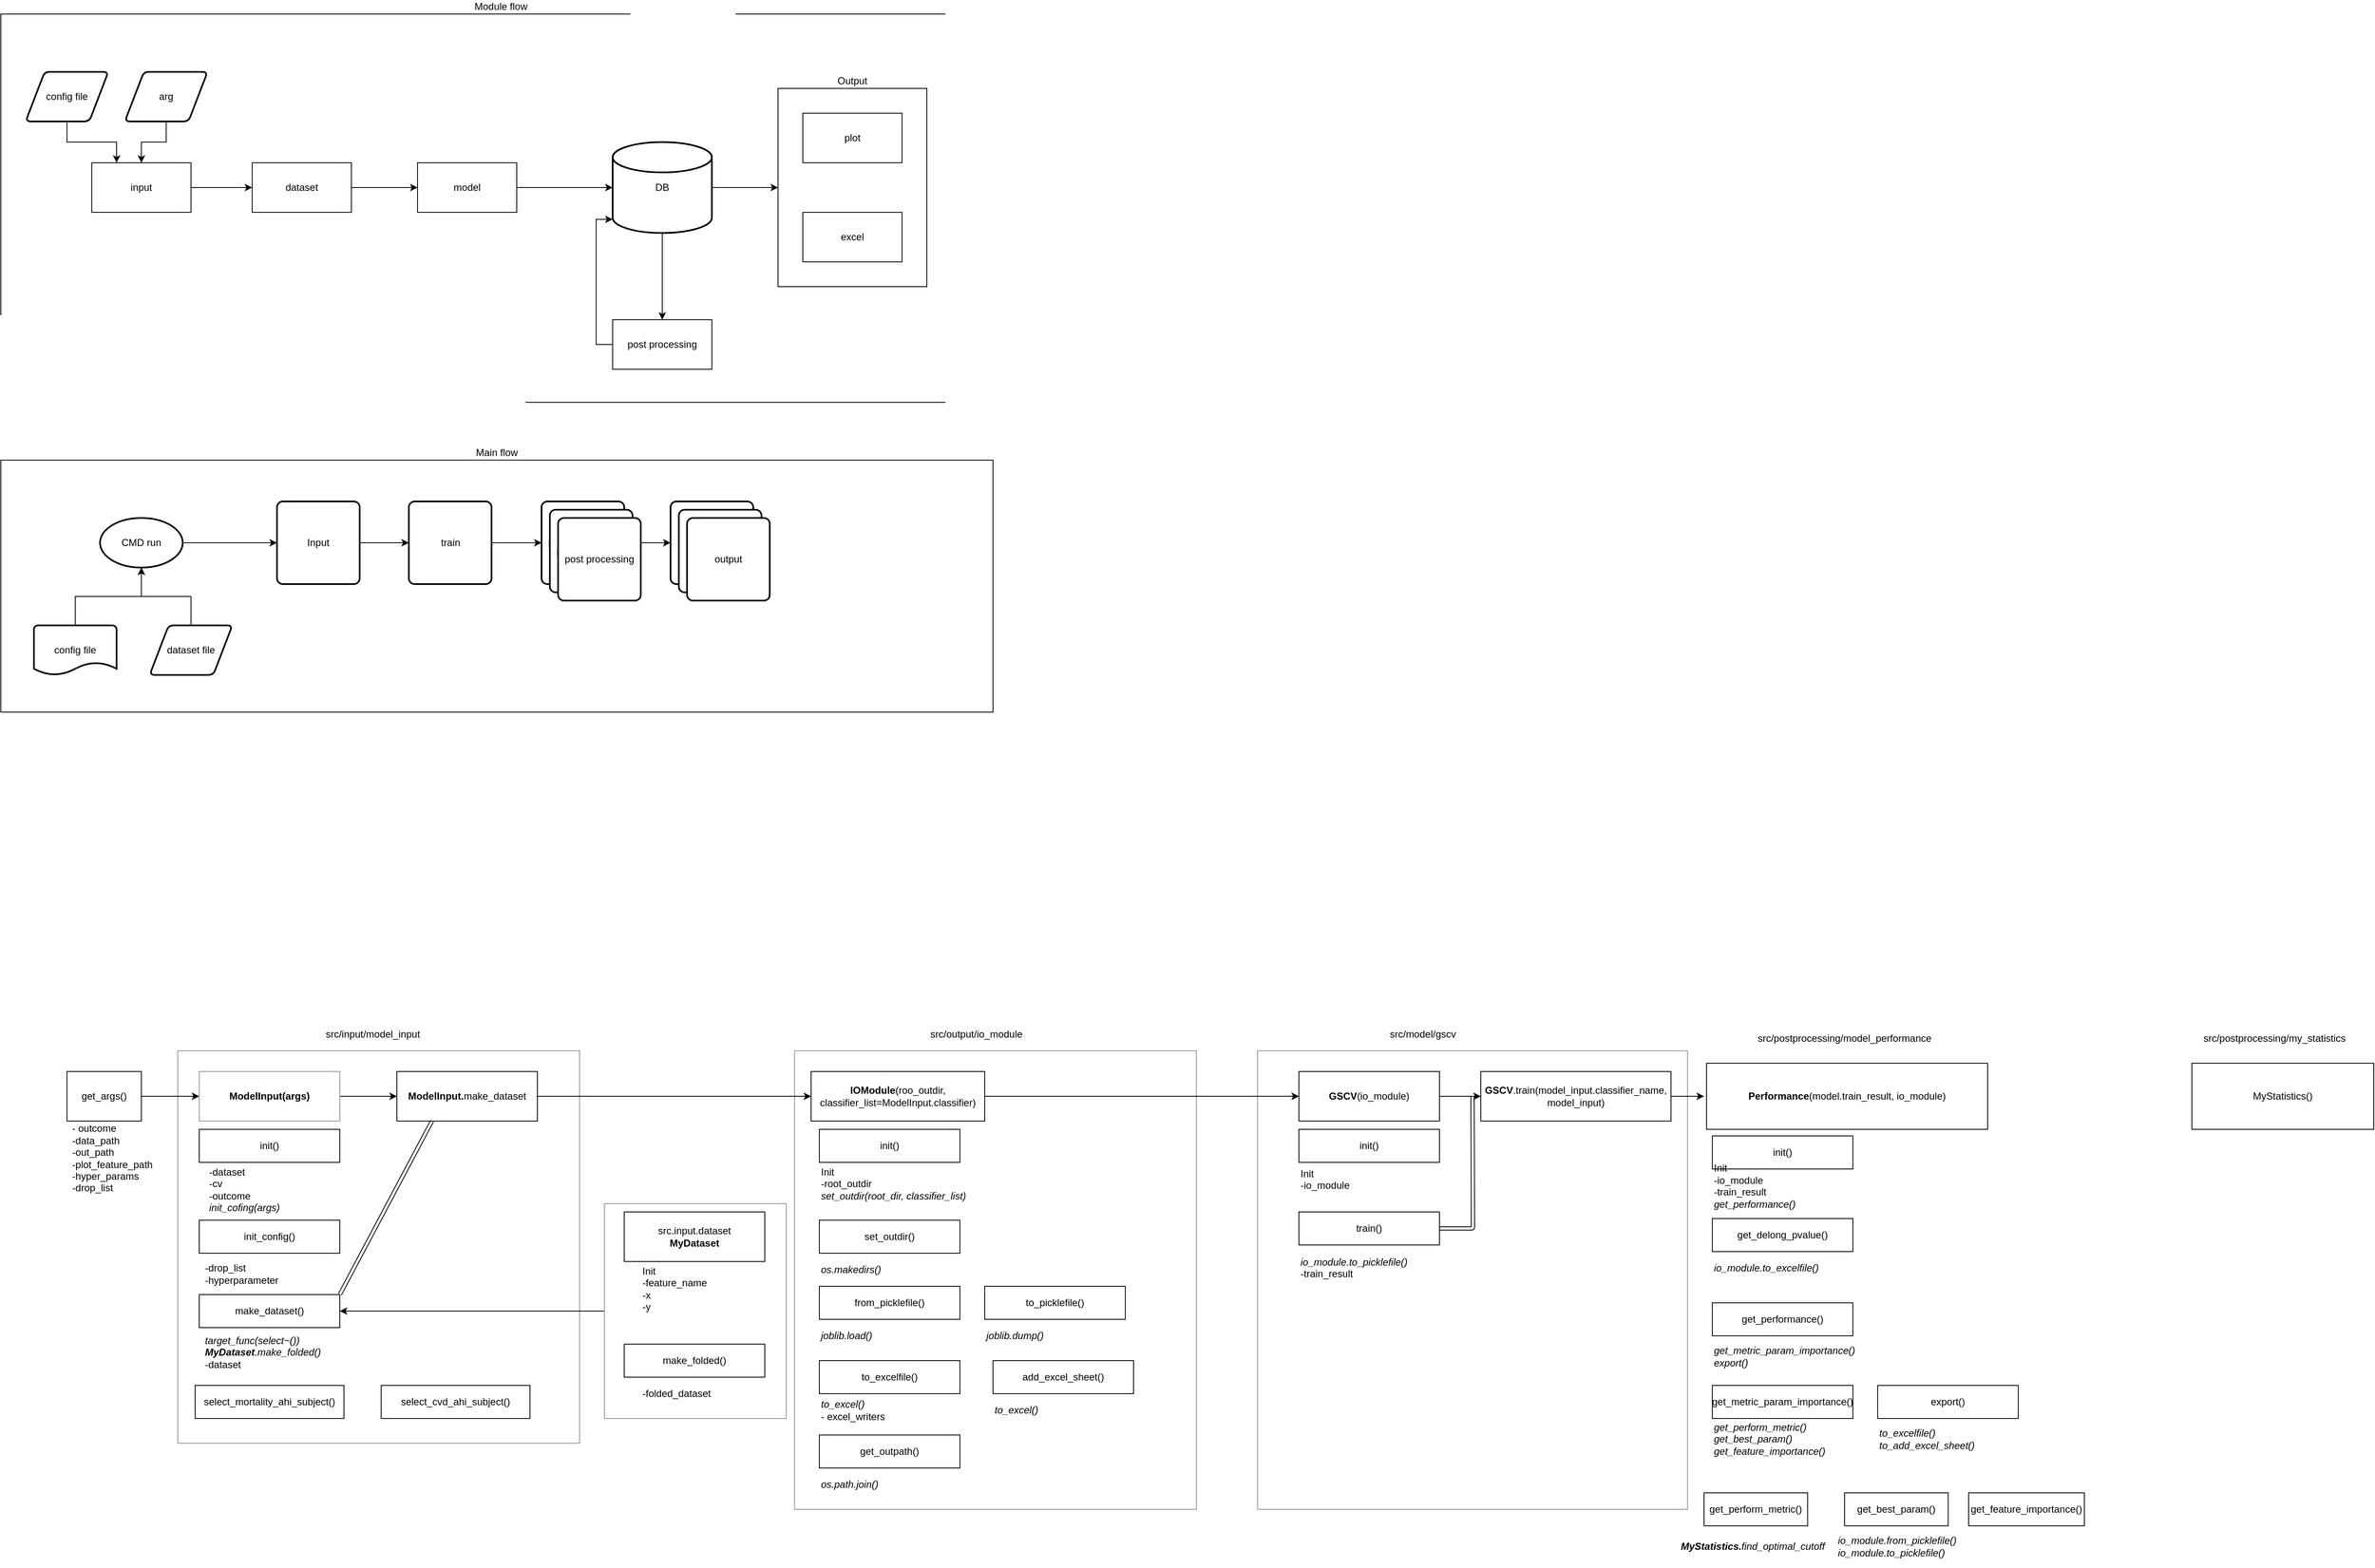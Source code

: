<mxfile>
    <diagram id="n4hsIXVrt1B-6BEfhKFh" name="페이지-1">
        <mxGraphModel dx="3871" dy="1431" grid="1" gridSize="10" guides="1" tooltips="1" connect="1" arrows="1" fold="1" page="1" pageScale="1" pageWidth="827" pageHeight="1169" math="0" shadow="0">
            <root>
                <mxCell id="0"/>
                <mxCell id="1" parent="0"/>
                <mxCell id="125" value="" style="rounded=0;whiteSpace=wrap;html=1;strokeColor=#949494;" vertex="1" parent="1">
                    <mxGeometry x="1470" y="1275" width="520" height="555" as="geometry"/>
                </mxCell>
                <mxCell id="96" value="" style="rounded=0;whiteSpace=wrap;html=1;strokeColor=#949494;" vertex="1" parent="1">
                    <mxGeometry x="910" y="1275" width="486" height="555" as="geometry"/>
                </mxCell>
                <mxCell id="73" value="" style="rounded=0;whiteSpace=wrap;html=1;strokeColor=#949494;" vertex="1" parent="1">
                    <mxGeometry x="164" y="1275" width="486" height="475" as="geometry"/>
                </mxCell>
                <mxCell id="2" value="Main flow" style="rounded=0;whiteSpace=wrap;html=1;labelPosition=center;verticalLabelPosition=top;align=center;verticalAlign=bottom;" parent="1" vertex="1">
                    <mxGeometry x="-50" y="560" width="1200" height="305" as="geometry"/>
                </mxCell>
                <mxCell id="3" value="Module flow" style="rounded=0;whiteSpace=wrap;html=1;labelPosition=center;verticalLabelPosition=top;align=center;verticalAlign=bottom;" parent="1" vertex="1">
                    <mxGeometry x="-50" y="20" width="1210" height="470" as="geometry"/>
                </mxCell>
                <mxCell id="4" value="Output" style="rounded=0;whiteSpace=wrap;html=1;labelPosition=center;verticalLabelPosition=top;align=center;verticalAlign=bottom;" parent="1" vertex="1">
                    <mxGeometry x="890" y="110" width="180" height="240" as="geometry"/>
                </mxCell>
                <mxCell id="5" style="edgeStyle=orthogonalEdgeStyle;rounded=0;orthogonalLoop=1;jettySize=auto;html=1;exitX=1;exitY=0.5;exitDx=0;exitDy=0;" parent="1" source="6" target="18" edge="1">
                    <mxGeometry relative="1" as="geometry"/>
                </mxCell>
                <mxCell id="6" value="model" style="rounded=0;whiteSpace=wrap;html=1;" parent="1" vertex="1">
                    <mxGeometry x="454" y="200" width="120" height="60" as="geometry"/>
                </mxCell>
                <mxCell id="7" style="edgeStyle=orthogonalEdgeStyle;rounded=0;orthogonalLoop=1;jettySize=auto;html=1;exitX=1;exitY=0.5;exitDx=0;exitDy=0;entryX=0;entryY=0.5;entryDx=0;entryDy=0;" parent="1" source="8" target="6" edge="1">
                    <mxGeometry relative="1" as="geometry"/>
                </mxCell>
                <mxCell id="8" value="dataset" style="rounded=0;whiteSpace=wrap;html=1;" parent="1" vertex="1">
                    <mxGeometry x="254" y="200" width="120" height="60" as="geometry"/>
                </mxCell>
                <mxCell id="9" style="edgeStyle=orthogonalEdgeStyle;rounded=0;orthogonalLoop=1;jettySize=auto;html=1;exitX=1;exitY=0.5;exitDx=0;exitDy=0;entryX=0;entryY=0.5;entryDx=0;entryDy=0;" parent="1" source="10" target="8" edge="1">
                    <mxGeometry relative="1" as="geometry"/>
                </mxCell>
                <mxCell id="10" value="input" style="rounded=0;whiteSpace=wrap;html=1;" parent="1" vertex="1">
                    <mxGeometry x="60" y="200" width="120" height="60" as="geometry"/>
                </mxCell>
                <mxCell id="11" style="edgeStyle=orthogonalEdgeStyle;rounded=0;orthogonalLoop=1;jettySize=auto;html=1;exitX=0.5;exitY=1;exitDx=0;exitDy=0;entryX=0.25;entryY=0;entryDx=0;entryDy=0;" parent="1" source="12" target="10" edge="1">
                    <mxGeometry relative="1" as="geometry"/>
                </mxCell>
                <mxCell id="12" value="config file" style="shape=parallelogram;html=1;strokeWidth=2;perimeter=parallelogramPerimeter;whiteSpace=wrap;rounded=1;arcSize=12;size=0.23;" parent="1" vertex="1">
                    <mxGeometry x="-20" y="90" width="100" height="60" as="geometry"/>
                </mxCell>
                <mxCell id="13" style="edgeStyle=orthogonalEdgeStyle;rounded=0;orthogonalLoop=1;jettySize=auto;html=1;exitX=0.5;exitY=1;exitDx=0;exitDy=0;entryX=0.5;entryY=0;entryDx=0;entryDy=0;" parent="1" source="14" target="10" edge="1">
                    <mxGeometry relative="1" as="geometry"/>
                </mxCell>
                <mxCell id="14" value="arg" style="shape=parallelogram;html=1;strokeWidth=2;perimeter=parallelogramPerimeter;whiteSpace=wrap;rounded=1;arcSize=12;size=0.23;" parent="1" vertex="1">
                    <mxGeometry x="100" y="90" width="100" height="60" as="geometry"/>
                </mxCell>
                <mxCell id="15" value="post processing" style="rounded=0;whiteSpace=wrap;html=1;" parent="1" vertex="1">
                    <mxGeometry x="690" y="390" width="120" height="60" as="geometry"/>
                </mxCell>
                <mxCell id="16" style="edgeStyle=orthogonalEdgeStyle;rounded=0;orthogonalLoop=1;jettySize=auto;html=1;exitX=0.5;exitY=1;exitDx=0;exitDy=0;exitPerimeter=0;" parent="1" source="18" target="15" edge="1">
                    <mxGeometry relative="1" as="geometry"/>
                </mxCell>
                <mxCell id="17" style="edgeStyle=orthogonalEdgeStyle;rounded=0;orthogonalLoop=1;jettySize=auto;html=1;exitX=1;exitY=0.5;exitDx=0;exitDy=0;exitPerimeter=0;entryX=0;entryY=0.5;entryDx=0;entryDy=0;" parent="1" source="18" target="4" edge="1">
                    <mxGeometry relative="1" as="geometry"/>
                </mxCell>
                <mxCell id="18" value="DB" style="strokeWidth=2;html=1;shape=mxgraph.flowchart.database;whiteSpace=wrap;" parent="1" vertex="1">
                    <mxGeometry x="690" y="175" width="120" height="110" as="geometry"/>
                </mxCell>
                <mxCell id="19" style="edgeStyle=orthogonalEdgeStyle;rounded=0;orthogonalLoop=1;jettySize=auto;html=1;exitX=0;exitY=0.5;exitDx=0;exitDy=0;entryX=0;entryY=0.85;entryDx=0;entryDy=0;entryPerimeter=0;" parent="1" source="15" target="18" edge="1">
                    <mxGeometry relative="1" as="geometry"/>
                </mxCell>
                <mxCell id="20" value="plot" style="rounded=0;whiteSpace=wrap;html=1;" parent="1" vertex="1">
                    <mxGeometry x="920" y="140" width="120" height="60" as="geometry"/>
                </mxCell>
                <mxCell id="21" value="excel" style="rounded=0;whiteSpace=wrap;html=1;" parent="1" vertex="1">
                    <mxGeometry x="920" y="260" width="120" height="60" as="geometry"/>
                </mxCell>
                <mxCell id="22" style="edgeStyle=orthogonalEdgeStyle;rounded=0;orthogonalLoop=1;jettySize=auto;html=1;exitX=1;exitY=0.5;exitDx=0;exitDy=0;exitPerimeter=0;" parent="1" source="23" target="27" edge="1">
                    <mxGeometry relative="1" as="geometry"/>
                </mxCell>
                <mxCell id="23" value="CMD run" style="strokeWidth=2;html=1;shape=mxgraph.flowchart.start_1;whiteSpace=wrap;" parent="1" vertex="1">
                    <mxGeometry x="70" y="630" width="100" height="60" as="geometry"/>
                </mxCell>
                <mxCell id="24" value="config file" style="strokeWidth=2;html=1;shape=mxgraph.flowchart.document2;whiteSpace=wrap;size=0.25;" parent="1" vertex="1">
                    <mxGeometry x="-10" y="760" width="100" height="60" as="geometry"/>
                </mxCell>
                <mxCell id="25" style="edgeStyle=orthogonalEdgeStyle;rounded=0;orthogonalLoop=1;jettySize=auto;html=1;exitX=0.5;exitY=0;exitDx=0;exitDy=0;exitPerimeter=0;entryX=0.5;entryY=1;entryDx=0;entryDy=0;entryPerimeter=0;" parent="1" source="24" target="23" edge="1">
                    <mxGeometry relative="1" as="geometry"/>
                </mxCell>
                <mxCell id="26" style="edgeStyle=orthogonalEdgeStyle;rounded=0;orthogonalLoop=1;jettySize=auto;html=1;exitX=1;exitY=0.5;exitDx=0;exitDy=0;entryX=0;entryY=0.5;entryDx=0;entryDy=0;" parent="1" source="27" target="29" edge="1">
                    <mxGeometry relative="1" as="geometry"/>
                </mxCell>
                <mxCell id="27" value="Input" style="rounded=1;whiteSpace=wrap;html=1;absoluteArcSize=1;arcSize=14;strokeWidth=2;" parent="1" vertex="1">
                    <mxGeometry x="284" y="610" width="100" height="100" as="geometry"/>
                </mxCell>
                <mxCell id="28" style="edgeStyle=orthogonalEdgeStyle;rounded=0;orthogonalLoop=1;jettySize=auto;html=1;exitX=1;exitY=0.5;exitDx=0;exitDy=0;entryX=0;entryY=0.5;entryDx=0;entryDy=0;" parent="1" source="29" target="31" edge="1">
                    <mxGeometry relative="1" as="geometry"/>
                </mxCell>
                <mxCell id="29" value="train" style="rounded=1;whiteSpace=wrap;html=1;absoluteArcSize=1;arcSize=14;strokeWidth=2;" parent="1" vertex="1">
                    <mxGeometry x="443.5" y="610" width="100" height="100" as="geometry"/>
                </mxCell>
                <mxCell id="30" style="edgeStyle=orthogonalEdgeStyle;rounded=0;orthogonalLoop=1;jettySize=auto;html=1;exitX=1;exitY=0.5;exitDx=0;exitDy=0;" parent="1" source="31" target="32" edge="1">
                    <mxGeometry relative="1" as="geometry"/>
                </mxCell>
                <mxCell id="31" value="post processing" style="rounded=1;whiteSpace=wrap;html=1;absoluteArcSize=1;arcSize=14;strokeWidth=2;" parent="1" vertex="1">
                    <mxGeometry x="604" y="610" width="100" height="100" as="geometry"/>
                </mxCell>
                <mxCell id="32" value="output" style="rounded=1;whiteSpace=wrap;html=1;absoluteArcSize=1;arcSize=14;strokeWidth=2;" parent="1" vertex="1">
                    <mxGeometry x="760" y="610" width="100" height="100" as="geometry"/>
                </mxCell>
                <mxCell id="33" value="output" style="rounded=1;whiteSpace=wrap;html=1;absoluteArcSize=1;arcSize=14;strokeWidth=2;" parent="1" vertex="1">
                    <mxGeometry x="770" y="620" width="100" height="100" as="geometry"/>
                </mxCell>
                <mxCell id="34" value="output" style="rounded=1;whiteSpace=wrap;html=1;absoluteArcSize=1;arcSize=14;strokeWidth=2;" parent="1" vertex="1">
                    <mxGeometry x="780" y="630" width="100" height="100" as="geometry"/>
                </mxCell>
                <mxCell id="35" value="post processing" style="rounded=1;whiteSpace=wrap;html=1;absoluteArcSize=1;arcSize=14;strokeWidth=2;" parent="1" vertex="1">
                    <mxGeometry x="614" y="620" width="100" height="100" as="geometry"/>
                </mxCell>
                <mxCell id="36" value="post processing" style="rounded=1;whiteSpace=wrap;html=1;absoluteArcSize=1;arcSize=14;strokeWidth=2;" parent="1" vertex="1">
                    <mxGeometry x="624" y="630" width="100" height="100" as="geometry"/>
                </mxCell>
                <mxCell id="37" value="dataset file" style="shape=parallelogram;html=1;strokeWidth=2;perimeter=parallelogramPerimeter;whiteSpace=wrap;rounded=1;arcSize=12;size=0.23;" parent="1" vertex="1">
                    <mxGeometry x="130" y="760" width="100" height="60" as="geometry"/>
                </mxCell>
                <mxCell id="38" style="edgeStyle=orthogonalEdgeStyle;rounded=0;orthogonalLoop=1;jettySize=auto;html=1;exitX=0.5;exitY=0;exitDx=0;exitDy=0;entryX=0.5;entryY=1;entryDx=0;entryDy=0;entryPerimeter=0;" parent="1" source="37" target="23" edge="1">
                    <mxGeometry relative="1" as="geometry"/>
                </mxCell>
                <mxCell id="41" value="" style="edgeStyle=none;html=1;" edge="1" parent="1" source="39" target="40">
                    <mxGeometry relative="1" as="geometry"/>
                </mxCell>
                <mxCell id="39" value="get_args()" style="rounded=0;whiteSpace=wrap;html=1;" vertex="1" parent="1">
                    <mxGeometry x="30" y="1300" width="90" height="60" as="geometry"/>
                </mxCell>
                <mxCell id="47" style="edgeStyle=none;html=1;entryX=0;entryY=0.5;entryDx=0;entryDy=0;" edge="1" parent="1" source="40" target="42">
                    <mxGeometry relative="1" as="geometry">
                        <mxPoint x="590" y="1330" as="sourcePoint"/>
                    </mxGeometry>
                </mxCell>
                <mxCell id="40" value="&lt;b&gt;ModelInput(args)&lt;/b&gt;" style="rounded=0;whiteSpace=wrap;html=1;strokeColor=#949494;" vertex="1" parent="1">
                    <mxGeometry x="190" y="1300" width="170" height="60" as="geometry"/>
                </mxCell>
                <mxCell id="74" style="edgeStyle=none;html=1;exitX=1;exitY=0.5;exitDx=0;exitDy=0;entryX=0;entryY=0.5;entryDx=0;entryDy=0;" edge="1" parent="1" source="42" target="43">
                    <mxGeometry relative="1" as="geometry"/>
                </mxCell>
                <mxCell id="42" value="&lt;b&gt;ModelInput.&lt;/b&gt;make_dataset" style="rounded=0;whiteSpace=wrap;html=1;" vertex="1" parent="1">
                    <mxGeometry x="429" y="1300" width="170" height="60" as="geometry"/>
                </mxCell>
                <mxCell id="48" style="edgeStyle=none;html=1;exitX=1;exitY=0.5;exitDx=0;exitDy=0;entryX=0;entryY=0.5;entryDx=0;entryDy=0;" edge="1" parent="1" source="43" target="44">
                    <mxGeometry relative="1" as="geometry"/>
                </mxCell>
                <mxCell id="43" value="&lt;b&gt;IOModule&lt;/b&gt;(roo_outdir, classifier_list=ModelInput.classifier)" style="rounded=0;whiteSpace=wrap;html=1;" vertex="1" parent="1">
                    <mxGeometry x="930" y="1300" width="210" height="60" as="geometry"/>
                </mxCell>
                <mxCell id="53" value="&lt;div style=&quot;text-align: left;&quot;&gt;&lt;span style=&quot;background-color: initial;&quot;&gt;- outcome&lt;/span&gt;&lt;/div&gt;&lt;div style=&quot;text-align: left;&quot;&gt;&lt;span style=&quot;background-color: initial;&quot;&gt;-data_path&lt;/span&gt;&lt;/div&gt;&lt;div style=&quot;text-align: left;&quot;&gt;&lt;span style=&quot;background-color: initial;&quot;&gt;-out_path&lt;/span&gt;&lt;/div&gt;&lt;div style=&quot;text-align: left;&quot;&gt;&lt;span style=&quot;background-color: initial;&quot;&gt;-plot_feature_path&lt;/span&gt;&lt;/div&gt;&lt;div style=&quot;text-align: left;&quot;&gt;&lt;span style=&quot;background-color: initial;&quot;&gt;-hyper_params&lt;/span&gt;&lt;/div&gt;&lt;div style=&quot;text-align: left;&quot;&gt;&lt;span style=&quot;background-color: initial;&quot;&gt;-drop_list&lt;/span&gt;&lt;/div&gt;" style="text;html=1;strokeColor=none;fillColor=none;align=center;verticalAlign=middle;whiteSpace=wrap;rounded=0;" vertex="1" parent="1">
                    <mxGeometry y="1390" width="170" height="30" as="geometry"/>
                </mxCell>
                <mxCell id="56" value="&lt;div style=&quot;&quot;&gt;&lt;span style=&quot;background-color: initial;&quot;&gt;-dataset&lt;/span&gt;&lt;br&gt;&lt;/div&gt;&lt;div style=&quot;&quot;&gt;-cv&lt;/div&gt;&lt;div style=&quot;&quot;&gt;-outcome&lt;/div&gt;&lt;div style=&quot;&quot;&gt;&lt;i&gt;init_cofing(args)&lt;/i&gt;&lt;/div&gt;" style="text;html=1;strokeColor=none;fillColor=none;align=left;verticalAlign=middle;whiteSpace=wrap;rounded=0;shadow=1;" vertex="1" parent="1">
                    <mxGeometry x="200" y="1410" width="130" height="65" as="geometry"/>
                </mxCell>
                <mxCell id="59" value="init_config()" style="rounded=0;whiteSpace=wrap;html=1;" vertex="1" parent="1">
                    <mxGeometry x="190" y="1480" width="170" height="40" as="geometry"/>
                </mxCell>
                <mxCell id="61" value="&lt;div style=&quot;&quot;&gt;-drop_list&lt;/div&gt;&lt;div style=&quot;&quot;&gt;-hyperparameter&lt;/div&gt;" style="text;html=1;strokeColor=none;fillColor=none;align=left;verticalAlign=middle;whiteSpace=wrap;rounded=0;" vertex="1" parent="1">
                    <mxGeometry x="195" y="1525" width="160" height="40" as="geometry"/>
                </mxCell>
                <mxCell id="63" value="&lt;div style=&quot;&quot;&gt;&lt;i&gt;target_func(select~())&lt;/i&gt;&lt;/div&gt;&lt;div style=&quot;&quot;&gt;&lt;i&gt;&lt;b&gt;MyDataset&lt;/b&gt;.&lt;span style=&quot;background-color: initial;&quot;&gt;make_folded()&lt;/span&gt;&lt;/i&gt;&lt;/div&gt;&lt;div style=&quot;&quot;&gt;&lt;span style=&quot;background-color: initial;&quot;&gt;-dataset&lt;/span&gt;&lt;br&gt;&lt;/div&gt;" style="text;html=1;strokeColor=none;fillColor=none;align=left;verticalAlign=middle;whiteSpace=wrap;rounded=0;" vertex="1" parent="1">
                    <mxGeometry x="195" y="1620" width="160" height="40" as="geometry"/>
                </mxCell>
                <mxCell id="81" style="edgeStyle=none;html=1;exitX=1;exitY=0;exitDx=0;exitDy=0;entryX=0.25;entryY=1;entryDx=0;entryDy=0;shape=link;" edge="1" parent="1" source="64" target="42">
                    <mxGeometry relative="1" as="geometry"/>
                </mxCell>
                <mxCell id="64" value="make_dataset()" style="rounded=0;whiteSpace=wrap;html=1;" vertex="1" parent="1">
                    <mxGeometry x="190" y="1570" width="170" height="40" as="geometry"/>
                </mxCell>
                <mxCell id="72" style="edgeStyle=none;html=1;exitX=0;exitY=0.5;exitDx=0;exitDy=0;entryX=1;entryY=0.5;entryDx=0;entryDy=0;" edge="1" parent="1" source="70" target="64">
                    <mxGeometry relative="1" as="geometry"/>
                </mxCell>
                <mxCell id="76" value="" style="group" vertex="1" connectable="0" parent="1">
                    <mxGeometry x="680" y="1460" width="220" height="260" as="geometry"/>
                </mxCell>
                <mxCell id="70" value="" style="rounded=0;whiteSpace=wrap;html=1;strokeColor=#949494;" vertex="1" parent="76">
                    <mxGeometry width="220" height="260" as="geometry"/>
                </mxCell>
                <mxCell id="68" value="" style="group" vertex="1" connectable="0" parent="76">
                    <mxGeometry x="24" y="10" width="170" height="240" as="geometry"/>
                </mxCell>
                <mxCell id="58" value="src.input.dataset &lt;br&gt;&lt;b&gt;MyDataset&lt;/b&gt;" style="rounded=0;whiteSpace=wrap;html=1;" vertex="1" parent="68">
                    <mxGeometry width="170" height="60" as="geometry"/>
                </mxCell>
                <mxCell id="65" value="&lt;div style=&quot;&quot;&gt;&lt;span style=&quot;background-color: initial;&quot;&gt;Init&lt;/span&gt;&lt;/div&gt;&lt;div style=&quot;&quot;&gt;-feature_name&lt;br&gt;&lt;/div&gt;&lt;div style=&quot;&quot;&gt;-x&lt;/div&gt;&lt;div style=&quot;&quot;&gt;-y&lt;/div&gt;" style="text;html=1;strokeColor=none;fillColor=none;align=left;verticalAlign=middle;whiteSpace=wrap;rounded=0;" vertex="1" parent="68">
                    <mxGeometry x="20" y="60" width="130" height="65" as="geometry"/>
                </mxCell>
                <mxCell id="66" value="make_folded()" style="rounded=0;whiteSpace=wrap;html=1;" vertex="1" parent="68">
                    <mxGeometry y="160" width="170" height="40" as="geometry"/>
                </mxCell>
                <mxCell id="67" value="&lt;div style=&quot;&quot;&gt;-folded_dataset&lt;/div&gt;" style="text;html=1;strokeColor=none;fillColor=none;align=left;verticalAlign=middle;whiteSpace=wrap;rounded=0;" vertex="1" parent="68">
                    <mxGeometry x="20" y="200" width="130" height="40" as="geometry"/>
                </mxCell>
                <mxCell id="90" value="" style="group" vertex="1" connectable="0" parent="1">
                    <mxGeometry x="185" y="1680" width="180" height="90" as="geometry"/>
                </mxCell>
                <mxCell id="87" value="select_mortality_ahi_subject()" style="rounded=0;whiteSpace=wrap;html=1;" vertex="1" parent="90">
                    <mxGeometry width="180" height="40" as="geometry"/>
                </mxCell>
                <mxCell id="95" value="" style="group" vertex="1" connectable="0" parent="1">
                    <mxGeometry x="2013" y="1290" width="340" height="280" as="geometry"/>
                </mxCell>
                <mxCell id="49" value="&lt;b&gt;Performance&lt;/b&gt;(model.train_result, io_module)" style="rounded=0;whiteSpace=wrap;html=1;" vertex="1" parent="95">
                    <mxGeometry width="340" height="80" as="geometry"/>
                </mxCell>
                <mxCell id="134" value="init()" style="rounded=0;whiteSpace=wrap;html=1;" vertex="1" parent="95">
                    <mxGeometry x="7" y="88" width="170" height="40" as="geometry"/>
                </mxCell>
                <mxCell id="135" value="&lt;div style=&quot;&quot;&gt;&lt;span style=&quot;background-color: initial;&quot;&gt;Init&lt;/span&gt;&lt;/div&gt;&lt;div style=&quot;&quot;&gt;-io_module&lt;/div&gt;&lt;div style=&quot;&quot;&gt;-train_result&lt;/div&gt;&lt;div style=&quot;&quot;&gt;&lt;i&gt;get_performance()&lt;/i&gt;&lt;/div&gt;&lt;div style=&quot;&quot;&gt;&lt;br&gt;&lt;/div&gt;&lt;div style=&quot;&quot;&gt;&lt;br&gt;&lt;/div&gt;" style="text;html=1;strokeColor=none;fillColor=none;align=left;verticalAlign=middle;whiteSpace=wrap;rounded=0;" vertex="1" parent="95">
                    <mxGeometry x="7" y="138" width="190" height="50" as="geometry"/>
                </mxCell>
                <mxCell id="136" value="get_delong_pvalue()" style="rounded=0;whiteSpace=wrap;html=1;" vertex="1" parent="95">
                    <mxGeometry x="7" y="188" width="170" height="40" as="geometry"/>
                </mxCell>
                <mxCell id="137" value="&lt;div style=&quot;&quot;&gt;&lt;i&gt;io_module.to_excelfile()&lt;/i&gt;&lt;/div&gt;&lt;div style=&quot;&quot;&gt;&lt;br&gt;&lt;/div&gt;" style="text;html=1;strokeColor=none;fillColor=none;align=left;verticalAlign=middle;whiteSpace=wrap;rounded=0;" vertex="1" parent="95">
                    <mxGeometry x="7" y="230" width="190" height="50" as="geometry"/>
                </mxCell>
                <mxCell id="97" value="&lt;div style=&quot;&quot;&gt;&lt;span style=&quot;background-color: initial;&quot;&gt;Init&lt;/span&gt;&lt;/div&gt;&lt;div style=&quot;&quot;&gt;-root_outdir&lt;/div&gt;&lt;div style=&quot;&quot;&gt;&lt;i&gt;set_outdir(root_dir, classifier_list)&lt;/i&gt;&lt;/div&gt;&lt;div style=&quot;&quot;&gt;&lt;br&gt;&lt;/div&gt;" style="text;html=1;strokeColor=none;fillColor=none;align=left;verticalAlign=middle;whiteSpace=wrap;rounded=0;" vertex="1" parent="1">
                    <mxGeometry x="940" y="1410" width="190" height="65" as="geometry"/>
                </mxCell>
                <mxCell id="98" value="init()" style="rounded=0;whiteSpace=wrap;html=1;" vertex="1" parent="1">
                    <mxGeometry x="190" y="1370" width="170" height="40" as="geometry"/>
                </mxCell>
                <mxCell id="99" value="init()" style="rounded=0;whiteSpace=wrap;html=1;" vertex="1" parent="1">
                    <mxGeometry x="940" y="1370" width="170" height="40" as="geometry"/>
                </mxCell>
                <mxCell id="100" value="&lt;div style=&quot;&quot;&gt;&lt;i&gt;os.makedirs()&lt;/i&gt;&lt;/div&gt;" style="text;html=1;strokeColor=none;fillColor=none;align=left;verticalAlign=middle;whiteSpace=wrap;rounded=0;" vertex="1" parent="1">
                    <mxGeometry x="940" y="1520" width="190" height="40" as="geometry"/>
                </mxCell>
                <mxCell id="101" value="set_outdir()" style="rounded=0;whiteSpace=wrap;html=1;" vertex="1" parent="1">
                    <mxGeometry x="940" y="1480" width="170" height="40" as="geometry"/>
                </mxCell>
                <mxCell id="102" value="from_picklefile()" style="rounded=0;whiteSpace=wrap;html=1;" vertex="1" parent="1">
                    <mxGeometry x="940" y="1560" width="170" height="40" as="geometry"/>
                </mxCell>
                <mxCell id="103" value="&lt;div style=&quot;&quot;&gt;&lt;i&gt;joblib.load()&lt;/i&gt;&lt;/div&gt;" style="text;html=1;strokeColor=none;fillColor=none;align=left;verticalAlign=middle;whiteSpace=wrap;rounded=0;" vertex="1" parent="1">
                    <mxGeometry x="940" y="1600" width="190" height="40" as="geometry"/>
                </mxCell>
                <mxCell id="108" value="&lt;div style=&quot;&quot;&gt;&lt;i&gt;joblib.dump()&lt;/i&gt;&lt;/div&gt;" style="text;html=1;strokeColor=none;fillColor=none;align=left;verticalAlign=middle;whiteSpace=wrap;rounded=0;" vertex="1" parent="1">
                    <mxGeometry x="1140" y="1600" width="190" height="40" as="geometry"/>
                </mxCell>
                <mxCell id="109" value="to_picklefile()" style="rounded=0;whiteSpace=wrap;html=1;" vertex="1" parent="1">
                    <mxGeometry x="1140" y="1560" width="170" height="40" as="geometry"/>
                </mxCell>
                <mxCell id="110" value="&lt;div style=&quot;&quot;&gt;&lt;i style=&quot;background-color: initial;&quot;&gt;to_excel()&lt;/i&gt;&lt;br&gt;&lt;/div&gt;&lt;div style=&quot;&quot;&gt;- excel_writers&lt;/div&gt;" style="text;html=1;strokeColor=none;fillColor=none;align=left;verticalAlign=middle;whiteSpace=wrap;rounded=0;" vertex="1" parent="1">
                    <mxGeometry x="940" y="1690" width="190" height="40" as="geometry"/>
                </mxCell>
                <mxCell id="111" value="to_excelfile()" style="rounded=0;whiteSpace=wrap;html=1;" vertex="1" parent="1">
                    <mxGeometry x="940" y="1650" width="170" height="40" as="geometry"/>
                </mxCell>
                <mxCell id="112" value="add_excel_sheet()" style="rounded=0;whiteSpace=wrap;html=1;" vertex="1" parent="1">
                    <mxGeometry x="1150" y="1650" width="170" height="40" as="geometry"/>
                </mxCell>
                <mxCell id="113" value="&lt;div style=&quot;&quot;&gt;&lt;i&gt;to_excel()&lt;/i&gt;&lt;/div&gt;" style="text;html=1;strokeColor=none;fillColor=none;align=left;verticalAlign=middle;whiteSpace=wrap;rounded=0;" vertex="1" parent="1">
                    <mxGeometry x="1150" y="1690" width="190" height="40" as="geometry"/>
                </mxCell>
                <mxCell id="114" value="&lt;div style=&quot;&quot;&gt;&lt;i&gt;os.path.join()&lt;/i&gt;&lt;/div&gt;" style="text;html=1;strokeColor=none;fillColor=none;align=left;verticalAlign=middle;whiteSpace=wrap;rounded=0;" vertex="1" parent="1">
                    <mxGeometry x="940" y="1780" width="190" height="40" as="geometry"/>
                </mxCell>
                <mxCell id="115" value="get_outpath()" style="rounded=0;whiteSpace=wrap;html=1;" vertex="1" parent="1">
                    <mxGeometry x="940" y="1740" width="170" height="40" as="geometry"/>
                </mxCell>
                <mxCell id="117" style="edgeStyle=orthogonalEdgeStyle;html=1;exitX=1;exitY=0.5;exitDx=0;exitDy=0;" edge="1" parent="1" source="44" target="46">
                    <mxGeometry relative="1" as="geometry"/>
                </mxCell>
                <mxCell id="44" value="&lt;b&gt;GSCV&lt;/b&gt;(io_module)" style="rounded=0;whiteSpace=wrap;html=1;" vertex="1" parent="1">
                    <mxGeometry x="1520" y="1300" width="170" height="60" as="geometry"/>
                </mxCell>
                <mxCell id="118" style="edgeStyle=orthogonalEdgeStyle;html=1;exitX=1;exitY=0.5;exitDx=0;exitDy=0;" edge="1" parent="1" source="46">
                    <mxGeometry relative="1" as="geometry">
                        <mxPoint x="2010" y="1330" as="targetPoint"/>
                    </mxGeometry>
                </mxCell>
                <mxCell id="46" value="&lt;b&gt;GSCV&lt;/b&gt;.train(model_input.classifier_name, model_input)" style="rounded=0;whiteSpace=wrap;html=1;" vertex="1" parent="1">
                    <mxGeometry x="1740" y="1300" width="230" height="60" as="geometry"/>
                </mxCell>
                <mxCell id="120" value="init()" style="rounded=0;whiteSpace=wrap;html=1;" vertex="1" parent="1">
                    <mxGeometry x="1520" y="1370" width="170" height="40" as="geometry"/>
                </mxCell>
                <mxCell id="121" value="&lt;div style=&quot;&quot;&gt;&lt;span style=&quot;background-color: initial;&quot;&gt;Init&lt;/span&gt;&lt;/div&gt;&lt;div style=&quot;&quot;&gt;-io_module&lt;/div&gt;&lt;div style=&quot;&quot;&gt;&lt;br&gt;&lt;/div&gt;&lt;div style=&quot;&quot;&gt;&lt;br&gt;&lt;/div&gt;" style="text;html=1;strokeColor=none;fillColor=none;align=left;verticalAlign=middle;whiteSpace=wrap;rounded=0;" vertex="1" parent="1">
                    <mxGeometry x="1520" y="1420" width="190" height="50" as="geometry"/>
                </mxCell>
                <mxCell id="127" style="edgeStyle=orthogonalEdgeStyle;shape=link;html=1;exitX=1;exitY=0.5;exitDx=0;exitDy=0;" edge="1" parent="1" source="122">
                    <mxGeometry relative="1" as="geometry">
                        <mxPoint x="1730" y="1330" as="targetPoint"/>
                    </mxGeometry>
                </mxCell>
                <mxCell id="122" value="train()" style="rounded=0;whiteSpace=wrap;html=1;" vertex="1" parent="1">
                    <mxGeometry x="1520" y="1470" width="170" height="40" as="geometry"/>
                </mxCell>
                <mxCell id="123" value="&lt;div style=&quot;&quot;&gt;&lt;i&gt;io_module.to_picklefile()&lt;/i&gt;&lt;/div&gt;&lt;div style=&quot;&quot;&gt;-train_result&lt;/div&gt;&lt;div style=&quot;&quot;&gt;&lt;br&gt;&lt;/div&gt;" style="text;html=1;strokeColor=none;fillColor=none;align=left;verticalAlign=middle;whiteSpace=wrap;rounded=0;" vertex="1" parent="1">
                    <mxGeometry x="1520" y="1520" width="190" height="50" as="geometry"/>
                </mxCell>
                <mxCell id="88" value="select_cvd_ahi_subject()" style="rounded=0;whiteSpace=wrap;html=1;" vertex="1" parent="1">
                    <mxGeometry x="410" y="1680" width="180" height="40" as="geometry"/>
                </mxCell>
                <mxCell id="50" value="MyStatistics()" style="rounded=0;whiteSpace=wrap;html=1;" vertex="1" parent="1">
                    <mxGeometry x="2600" y="1290" width="220" height="80" as="geometry"/>
                </mxCell>
                <mxCell id="130" value="src/output/io_module" style="text;strokeColor=none;align=center;fillColor=none;html=1;verticalAlign=middle;whiteSpace=wrap;rounded=0;shadow=1;" vertex="1" parent="1">
                    <mxGeometry x="1100" y="1240" width="60" height="30" as="geometry"/>
                </mxCell>
                <mxCell id="131" value="src/input/model_input" style="text;strokeColor=none;align=center;fillColor=none;html=1;verticalAlign=middle;whiteSpace=wrap;rounded=0;shadow=1;" vertex="1" parent="1">
                    <mxGeometry x="370" y="1240" width="60" height="30" as="geometry"/>
                </mxCell>
                <mxCell id="132" value="src/model/gscv" style="text;strokeColor=none;align=center;fillColor=none;html=1;verticalAlign=middle;whiteSpace=wrap;rounded=0;shadow=1;" vertex="1" parent="1">
                    <mxGeometry x="1640" y="1240" width="60" height="30" as="geometry"/>
                </mxCell>
                <mxCell id="133" value="src/postprocessing/model_performance" style="text;strokeColor=none;align=center;fillColor=none;html=1;verticalAlign=middle;whiteSpace=wrap;rounded=0;shadow=1;" vertex="1" parent="1">
                    <mxGeometry x="2150" y="1245" width="60" height="30" as="geometry"/>
                </mxCell>
                <mxCell id="138" value="src/postprocessing/my_statistics" style="text;strokeColor=none;align=center;fillColor=none;html=1;verticalAlign=middle;whiteSpace=wrap;rounded=0;shadow=1;" vertex="1" parent="1">
                    <mxGeometry x="2670" y="1245" width="60" height="30" as="geometry"/>
                </mxCell>
                <mxCell id="139" value="&lt;i&gt;get_metric_param_importance&lt;span style=&quot;background-color: initial;&quot;&gt;()&lt;/span&gt;&lt;br&gt;&lt;/i&gt;&lt;div style=&quot;&quot;&gt;&lt;i&gt;export()&lt;/i&gt;&lt;/div&gt;" style="text;html=1;strokeColor=none;fillColor=none;align=left;verticalAlign=middle;whiteSpace=wrap;rounded=0;" vertex="1" parent="1">
                    <mxGeometry x="2020" y="1620" width="190" height="50" as="geometry"/>
                </mxCell>
                <mxCell id="140" value="get_performance()" style="rounded=0;whiteSpace=wrap;html=1;" vertex="1" parent="1">
                    <mxGeometry x="2020" y="1580" width="170" height="40" as="geometry"/>
                </mxCell>
                <mxCell id="143" value="&lt;div style=&quot;text-align: left;&quot;&gt;get_metric_param_importance()&lt;/div&gt;" style="rounded=0;whiteSpace=wrap;html=1;" vertex="1" parent="1">
                    <mxGeometry x="2020" y="1680" width="170" height="40" as="geometry"/>
                </mxCell>
                <mxCell id="144" value="&lt;div style=&quot;&quot;&gt;&lt;div&gt;&lt;i style=&quot;background-color: initial;&quot;&gt;get_perform_metric()&lt;/i&gt;&lt;/div&gt;&lt;div&gt;&lt;i&gt;get_best_param()&lt;/i&gt;&lt;/div&gt;&lt;div&gt;&lt;i&gt;get_feature_importance()&lt;/i&gt;&lt;/div&gt;&lt;/div&gt;" style="text;html=1;strokeColor=none;fillColor=none;align=left;verticalAlign=middle;whiteSpace=wrap;rounded=0;" vertex="1" parent="1">
                    <mxGeometry x="2020" y="1720" width="190" height="50" as="geometry"/>
                </mxCell>
                <mxCell id="145" value="&lt;div style=&quot;text-align: left;&quot;&gt;export()&lt;/div&gt;" style="rounded=0;whiteSpace=wrap;html=1;" vertex="1" parent="1">
                    <mxGeometry x="2220" y="1680" width="170" height="40" as="geometry"/>
                </mxCell>
                <mxCell id="146" value="&lt;div style=&quot;&quot;&gt;&lt;div&gt;&lt;i&gt;to_excelfile()&lt;/i&gt;&lt;/div&gt;&lt;div&gt;&lt;i&gt;to_add_excel_sheet()&lt;/i&gt;&lt;/div&gt;&lt;/div&gt;" style="text;html=1;strokeColor=none;fillColor=none;align=left;verticalAlign=middle;whiteSpace=wrap;rounded=0;" vertex="1" parent="1">
                    <mxGeometry x="2220" y="1720" width="190" height="50" as="geometry"/>
                </mxCell>
                <mxCell id="149" value="" style="group" vertex="1" connectable="0" parent="1">
                    <mxGeometry x="2010" y="1810" width="140" height="90" as="geometry"/>
                </mxCell>
                <mxCell id="147" value="get_perform_metric()" style="rounded=0;whiteSpace=wrap;html=1;" vertex="1" parent="149">
                    <mxGeometry width="125.263" height="40" as="geometry"/>
                </mxCell>
                <mxCell id="148" value="&lt;div style=&quot;&quot;&gt;&lt;div&gt;&lt;i&gt;&lt;b&gt;MyStatistics.&lt;/b&gt;find_optimal_cutoff&lt;/i&gt;&lt;/div&gt;&lt;/div&gt;" style="text;html=1;strokeColor=none;fillColor=none;align=left;verticalAlign=middle;whiteSpace=wrap;rounded=0;" vertex="1" parent="149">
                    <mxGeometry x="-30" y="40" width="140" height="50" as="geometry"/>
                </mxCell>
                <mxCell id="150" value="" style="group" vertex="1" connectable="0" parent="1">
                    <mxGeometry x="2180" y="1810" width="140" height="90" as="geometry"/>
                </mxCell>
                <mxCell id="151" value="get_best_param()" style="rounded=0;whiteSpace=wrap;html=1;" vertex="1" parent="150">
                    <mxGeometry width="125.263" height="40" as="geometry"/>
                </mxCell>
                <mxCell id="152" value="&lt;div style=&quot;&quot;&gt;&lt;div&gt;&lt;i&gt;io_module.from_picklefile()&lt;/i&gt;&lt;/div&gt;&lt;div&gt;&lt;div&gt;&lt;i&gt;io_module.&lt;/i&gt;&lt;i&gt;to_picklefile&lt;/i&gt;&lt;i&gt;()&lt;/i&gt;&lt;/div&gt;&lt;/div&gt;&lt;/div&gt;" style="text;html=1;strokeColor=none;fillColor=none;align=left;verticalAlign=middle;whiteSpace=wrap;rounded=0;" vertex="1" parent="150">
                    <mxGeometry x="-10" y="40" width="140" height="50" as="geometry"/>
                </mxCell>
                <mxCell id="153" value="" style="group" vertex="1" connectable="0" parent="1">
                    <mxGeometry x="2330" y="1810" width="140" height="90" as="geometry"/>
                </mxCell>
                <mxCell id="154" value="get_feature_importance()" style="rounded=0;whiteSpace=wrap;html=1;" vertex="1" parent="153">
                    <mxGeometry width="140" height="40" as="geometry"/>
                </mxCell>
            </root>
        </mxGraphModel>
    </diagram>
</mxfile>
